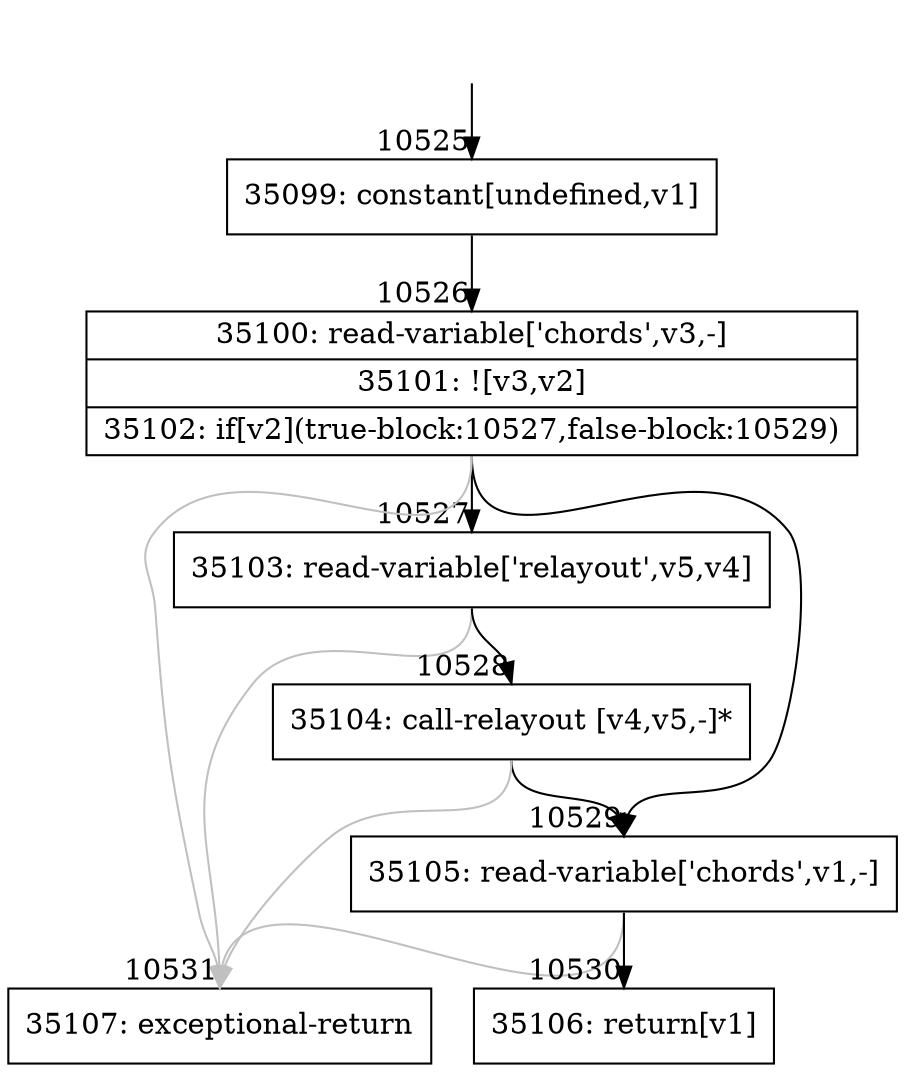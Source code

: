 digraph {
rankdir="TD"
BB_entry967[shape=none,label=""];
BB_entry967 -> BB10525 [tailport=s, headport=n, headlabel="    10525"]
BB10525 [shape=record label="{35099: constant[undefined,v1]}" ] 
BB10525 -> BB10526 [tailport=s, headport=n, headlabel="      10526"]
BB10526 [shape=record label="{35100: read-variable['chords',v3,-]|35101: ![v3,v2]|35102: if[v2](true-block:10527,false-block:10529)}" ] 
BB10526 -> BB10527 [tailport=s, headport=n, headlabel="      10527"]
BB10526 -> BB10529 [tailport=s, headport=n, headlabel="      10529"]
BB10526 -> BB10531 [tailport=s, headport=n, color=gray, headlabel="      10531"]
BB10527 [shape=record label="{35103: read-variable['relayout',v5,v4]}" ] 
BB10527 -> BB10528 [tailport=s, headport=n, headlabel="      10528"]
BB10527 -> BB10531 [tailport=s, headport=n, color=gray]
BB10528 [shape=record label="{35104: call-relayout [v4,v5,-]*}" ] 
BB10528 -> BB10529 [tailport=s, headport=n]
BB10528 -> BB10531 [tailport=s, headport=n, color=gray]
BB10529 [shape=record label="{35105: read-variable['chords',v1,-]}" ] 
BB10529 -> BB10530 [tailport=s, headport=n, headlabel="      10530"]
BB10529 -> BB10531 [tailport=s, headport=n, color=gray]
BB10530 [shape=record label="{35106: return[v1]}" ] 
BB10531 [shape=record label="{35107: exceptional-return}" ] 
//#$~ 6199
}

